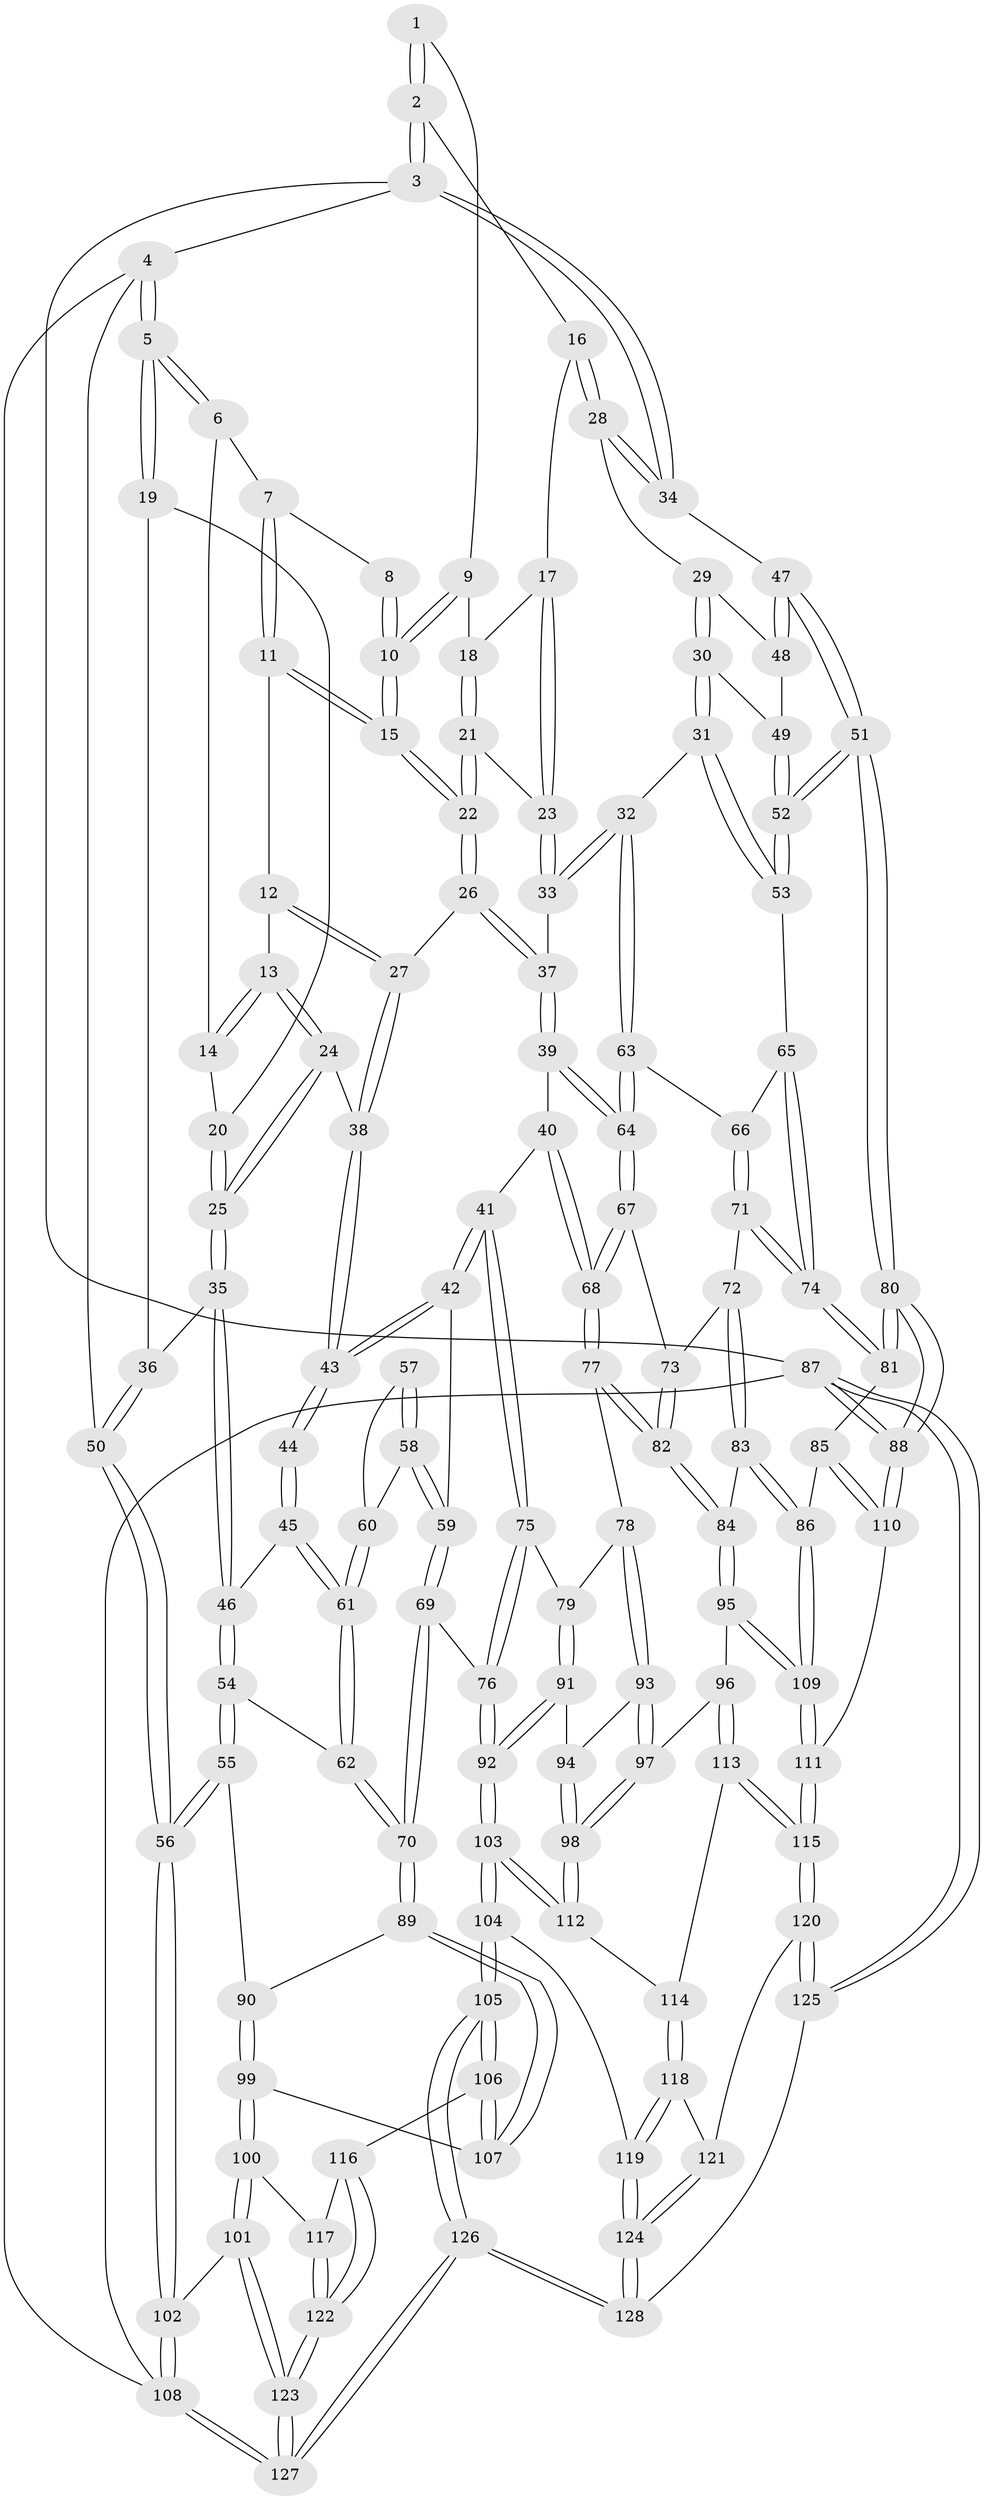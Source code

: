 // coarse degree distribution, {3: 0.11235955056179775, 6: 0.07865168539325842, 7: 0.011235955056179775, 5: 0.30337078651685395, 4: 0.48314606741573035, 2: 0.011235955056179775}
// Generated by graph-tools (version 1.1) at 2025/52/02/27/25 19:52:35]
// undirected, 128 vertices, 317 edges
graph export_dot {
graph [start="1"]
  node [color=gray90,style=filled];
  1 [pos="+0.8334163172556639+0"];
  2 [pos="+1+0"];
  3 [pos="+1+0"];
  4 [pos="+0+0"];
  5 [pos="+0+0"];
  6 [pos="+0.38662591963668724+0"];
  7 [pos="+0.39795802983232836+0"];
  8 [pos="+0.5229845299130885+0"];
  9 [pos="+0.7965400043365344+0"];
  10 [pos="+0.5970361022370144+0.09598020220193036"];
  11 [pos="+0.425298783038835+0.09440030675227438"];
  12 [pos="+0.40708076987112074+0.12123490876499432"];
  13 [pos="+0.3282187382925384+0.17948925201632404"];
  14 [pos="+0.2972994563895775+0.0405329615816212"];
  15 [pos="+0.5968419480829403+0.10881301476475992"];
  16 [pos="+0.9147815669952505+0.11283832846434635"];
  17 [pos="+0.8263426924910899+0.08794359111129661"];
  18 [pos="+0.8082989911340844+0.059351454208662766"];
  19 [pos="+0.05896655251056579+0.04048392845565351"];
  20 [pos="+0.1499004346015287+0.08343882395025663"];
  21 [pos="+0.6461384086346831+0.13919942956468348"];
  22 [pos="+0.6064776353755371+0.14242561350241445"];
  23 [pos="+0.7920043016406088+0.17730428995449987"];
  24 [pos="+0.31840108823020885+0.20636830805716552"];
  25 [pos="+0.2755350109744525+0.23368232905753802"];
  26 [pos="+0.5963689764699469+0.18308372253569696"];
  27 [pos="+0.5409674780873722+0.20792361934862544"];
  28 [pos="+0.9339176844494008+0.14666140002815134"];
  29 [pos="+0.910360098703185+0.25872349021141366"];
  30 [pos="+0.875941748226944+0.2829463115350672"];
  31 [pos="+0.8464442754610371+0.2966626070342946"];
  32 [pos="+0.8265529060358967+0.3006078673367116"];
  33 [pos="+0.8248265359617873+0.29928691836909"];
  34 [pos="+1+0.12629294582788514"];
  35 [pos="+0.2552967487612826+0.2674647735146406"];
  36 [pos="+0.10116752178324147+0.2687847950617684"];
  37 [pos="+0.6487338574390709+0.27229938546715343"];
  38 [pos="+0.4625850087368206+0.26514362174141165"];
  39 [pos="+0.6138109726104627+0.37301379193635825"];
  40 [pos="+0.5828240270172729+0.3921226966348351"];
  41 [pos="+0.5071650272638968+0.4176097130812957"];
  42 [pos="+0.5050156061503637+0.41663646486146555"];
  43 [pos="+0.46888431009966297+0.3576160753399625"];
  44 [pos="+0.3605126523333877+0.36443473176387553"];
  45 [pos="+0.2707695330215165+0.31479372252998994"];
  46 [pos="+0.2597438242441644+0.29478857400412156"];
  47 [pos="+1+0.2706485102757453"];
  48 [pos="+1+0.27077377793140106"];
  49 [pos="+0.980068420773989+0.36819422140463737"];
  50 [pos="+0+0.4516306629890467"];
  51 [pos="+1+0.5138076661402103"];
  52 [pos="+1+0.45411318782399546"];
  53 [pos="+0.9799682253323819+0.451572128715449"];
  54 [pos="+0.12409562968287366+0.45447832916967734"];
  55 [pos="+0+0.4792002511743325"];
  56 [pos="+0+0.4645918797620329"];
  57 [pos="+0.3629162691172221+0.3982886811610222"];
  58 [pos="+0.40240759001758825+0.45771884727939943"];
  59 [pos="+0.4159795311539888+0.4646590342870165"];
  60 [pos="+0.3220299076000446+0.44917354480498706"];
  61 [pos="+0.2776869487117763+0.45947593800844144"];
  62 [pos="+0.25886360988373797+0.49991927952193477"];
  63 [pos="+0.8025458349996129+0.4014632854994199"];
  64 [pos="+0.7273649594978333+0.44973105683191883"];
  65 [pos="+0.9576410659087898+0.45910057175924884"];
  66 [pos="+0.8440026286421577+0.4506067018415635"];
  67 [pos="+0.7185860198959977+0.4813802543144425"];
  68 [pos="+0.6653315293097879+0.5565798917324934"];
  69 [pos="+0.3610489815685162+0.6023065433144733"];
  70 [pos="+0.29649693412684314+0.6100974875367825"];
  71 [pos="+0.8481248028234959+0.5122984022669611"];
  72 [pos="+0.8279405556784104+0.5371877417808697"];
  73 [pos="+0.7842132708554983+0.5300794493657937"];
  74 [pos="+0.9034356094339461+0.5403630244090881"];
  75 [pos="+0.5278485685414714+0.49869015358833285"];
  76 [pos="+0.41918886822488466+0.6220172541730883"];
  77 [pos="+0.6572982433888476+0.5751992234600699"];
  78 [pos="+0.6532597416313521+0.5763230874487688"];
  79 [pos="+0.579857129241243+0.5451741743759118"];
  80 [pos="+1+0.565786417674216"];
  81 [pos="+0.9403273221401256+0.6254167660060671"];
  82 [pos="+0.7416846188047527+0.6387130884965373"];
  83 [pos="+0.8223861632407821+0.6450276611724809"];
  84 [pos="+0.7548209794932769+0.6518127558269662"];
  85 [pos="+0.9013272840265532+0.654682130164164"];
  86 [pos="+0.8555153645598004+0.656592922849676"];
  87 [pos="+1+1"];
  88 [pos="+1+0.8663715507904254"];
  89 [pos="+0.27148808991895973+0.6388366037337326"];
  90 [pos="+0+0.48594186261939015"];
  91 [pos="+0.4675604712757899+0.6595475719089755"];
  92 [pos="+0.4622323339950395+0.6615093597007222"];
  93 [pos="+0.6102312571122817+0.6390041044431986"];
  94 [pos="+0.5811594969306068+0.6459483040543129"];
  95 [pos="+0.726395552537009+0.7290081576683433"];
  96 [pos="+0.6971999737151654+0.7470179447644166"];
  97 [pos="+0.6182963511077043+0.7145056150380907"];
  98 [pos="+0.5331820242985871+0.7821328965042902"];
  99 [pos="+0.17514899018590682+0.735545507854408"];
  100 [pos="+0.06941656439825675+0.7919098665370103"];
  101 [pos="+0+0.7887365918068702"];
  102 [pos="+0+0.7289488925649477"];
  103 [pos="+0.48630214445481024+0.7880399125271146"];
  104 [pos="+0.4330672832122927+0.8570967066340097"];
  105 [pos="+0.34158008769605436+0.8804076385801466"];
  106 [pos="+0.3012383293311344+0.8441358995590184"];
  107 [pos="+0.23661116097222218+0.728880379035094"];
  108 [pos="+0+1"];
  109 [pos="+0.8249678548205259+0.825016627343739"];
  110 [pos="+0.951886572469283+0.8045006243562508"];
  111 [pos="+0.8408486454610814+0.8629403617894392"];
  112 [pos="+0.5307257067238065+0.7843349262366383"];
  113 [pos="+0.6719716456156452+0.8135282870857427"];
  114 [pos="+0.6223053481202393+0.8296651350487291"];
  115 [pos="+0.8038944863534372+0.9498465657148588"];
  116 [pos="+0.20367292431320472+0.882241461716345"];
  117 [pos="+0.09218195988642176+0.8396201928011742"];
  118 [pos="+0.6169523255712344+0.910014566521301"];
  119 [pos="+0.5116493657752194+0.9335373349165259"];
  120 [pos="+0.801192644252086+0.9868806706203745"];
  121 [pos="+0.6330369267543987+0.9232624776709282"];
  122 [pos="+0.11793610774874519+0.9405127514189671"];
  123 [pos="+0.08436185694027482+1"];
  124 [pos="+0.55167178797956+1"];
  125 [pos="+0.8683014838086625+1"];
  126 [pos="+0.24491438186027717+1"];
  127 [pos="+0.03395112914071909+1"];
  128 [pos="+0.5678763314299657+1"];
  1 -- 2;
  1 -- 2;
  1 -- 9;
  2 -- 3;
  2 -- 3;
  2 -- 16;
  3 -- 4;
  3 -- 34;
  3 -- 34;
  3 -- 87;
  4 -- 5;
  4 -- 5;
  4 -- 50;
  4 -- 108;
  5 -- 6;
  5 -- 6;
  5 -- 19;
  5 -- 19;
  6 -- 7;
  6 -- 14;
  7 -- 8;
  7 -- 11;
  7 -- 11;
  8 -- 10;
  8 -- 10;
  9 -- 10;
  9 -- 10;
  9 -- 18;
  10 -- 15;
  10 -- 15;
  11 -- 12;
  11 -- 15;
  11 -- 15;
  12 -- 13;
  12 -- 27;
  12 -- 27;
  13 -- 14;
  13 -- 14;
  13 -- 24;
  13 -- 24;
  14 -- 20;
  15 -- 22;
  15 -- 22;
  16 -- 17;
  16 -- 28;
  16 -- 28;
  17 -- 18;
  17 -- 23;
  17 -- 23;
  18 -- 21;
  18 -- 21;
  19 -- 20;
  19 -- 36;
  20 -- 25;
  20 -- 25;
  21 -- 22;
  21 -- 22;
  21 -- 23;
  22 -- 26;
  22 -- 26;
  23 -- 33;
  23 -- 33;
  24 -- 25;
  24 -- 25;
  24 -- 38;
  25 -- 35;
  25 -- 35;
  26 -- 27;
  26 -- 37;
  26 -- 37;
  27 -- 38;
  27 -- 38;
  28 -- 29;
  28 -- 34;
  28 -- 34;
  29 -- 30;
  29 -- 30;
  29 -- 48;
  30 -- 31;
  30 -- 31;
  30 -- 49;
  31 -- 32;
  31 -- 53;
  31 -- 53;
  32 -- 33;
  32 -- 33;
  32 -- 63;
  32 -- 63;
  33 -- 37;
  34 -- 47;
  35 -- 36;
  35 -- 46;
  35 -- 46;
  36 -- 50;
  36 -- 50;
  37 -- 39;
  37 -- 39;
  38 -- 43;
  38 -- 43;
  39 -- 40;
  39 -- 64;
  39 -- 64;
  40 -- 41;
  40 -- 68;
  40 -- 68;
  41 -- 42;
  41 -- 42;
  41 -- 75;
  41 -- 75;
  42 -- 43;
  42 -- 43;
  42 -- 59;
  43 -- 44;
  43 -- 44;
  44 -- 45;
  44 -- 45;
  45 -- 46;
  45 -- 61;
  45 -- 61;
  46 -- 54;
  46 -- 54;
  47 -- 48;
  47 -- 48;
  47 -- 51;
  47 -- 51;
  48 -- 49;
  49 -- 52;
  49 -- 52;
  50 -- 56;
  50 -- 56;
  51 -- 52;
  51 -- 52;
  51 -- 80;
  51 -- 80;
  52 -- 53;
  52 -- 53;
  53 -- 65;
  54 -- 55;
  54 -- 55;
  54 -- 62;
  55 -- 56;
  55 -- 56;
  55 -- 90;
  56 -- 102;
  56 -- 102;
  57 -- 58;
  57 -- 58;
  57 -- 60;
  58 -- 59;
  58 -- 59;
  58 -- 60;
  59 -- 69;
  59 -- 69;
  60 -- 61;
  60 -- 61;
  61 -- 62;
  61 -- 62;
  62 -- 70;
  62 -- 70;
  63 -- 64;
  63 -- 64;
  63 -- 66;
  64 -- 67;
  64 -- 67;
  65 -- 66;
  65 -- 74;
  65 -- 74;
  66 -- 71;
  66 -- 71;
  67 -- 68;
  67 -- 68;
  67 -- 73;
  68 -- 77;
  68 -- 77;
  69 -- 70;
  69 -- 70;
  69 -- 76;
  70 -- 89;
  70 -- 89;
  71 -- 72;
  71 -- 74;
  71 -- 74;
  72 -- 73;
  72 -- 83;
  72 -- 83;
  73 -- 82;
  73 -- 82;
  74 -- 81;
  74 -- 81;
  75 -- 76;
  75 -- 76;
  75 -- 79;
  76 -- 92;
  76 -- 92;
  77 -- 78;
  77 -- 82;
  77 -- 82;
  78 -- 79;
  78 -- 93;
  78 -- 93;
  79 -- 91;
  79 -- 91;
  80 -- 81;
  80 -- 81;
  80 -- 88;
  80 -- 88;
  81 -- 85;
  82 -- 84;
  82 -- 84;
  83 -- 84;
  83 -- 86;
  83 -- 86;
  84 -- 95;
  84 -- 95;
  85 -- 86;
  85 -- 110;
  85 -- 110;
  86 -- 109;
  86 -- 109;
  87 -- 88;
  87 -- 88;
  87 -- 125;
  87 -- 125;
  87 -- 108;
  88 -- 110;
  88 -- 110;
  89 -- 90;
  89 -- 107;
  89 -- 107;
  90 -- 99;
  90 -- 99;
  91 -- 92;
  91 -- 92;
  91 -- 94;
  92 -- 103;
  92 -- 103;
  93 -- 94;
  93 -- 97;
  93 -- 97;
  94 -- 98;
  94 -- 98;
  95 -- 96;
  95 -- 109;
  95 -- 109;
  96 -- 97;
  96 -- 113;
  96 -- 113;
  97 -- 98;
  97 -- 98;
  98 -- 112;
  98 -- 112;
  99 -- 100;
  99 -- 100;
  99 -- 107;
  100 -- 101;
  100 -- 101;
  100 -- 117;
  101 -- 102;
  101 -- 123;
  101 -- 123;
  102 -- 108;
  102 -- 108;
  103 -- 104;
  103 -- 104;
  103 -- 112;
  103 -- 112;
  104 -- 105;
  104 -- 105;
  104 -- 119;
  105 -- 106;
  105 -- 106;
  105 -- 126;
  105 -- 126;
  106 -- 107;
  106 -- 107;
  106 -- 116;
  108 -- 127;
  108 -- 127;
  109 -- 111;
  109 -- 111;
  110 -- 111;
  111 -- 115;
  111 -- 115;
  112 -- 114;
  113 -- 114;
  113 -- 115;
  113 -- 115;
  114 -- 118;
  114 -- 118;
  115 -- 120;
  115 -- 120;
  116 -- 117;
  116 -- 122;
  116 -- 122;
  117 -- 122;
  117 -- 122;
  118 -- 119;
  118 -- 119;
  118 -- 121;
  119 -- 124;
  119 -- 124;
  120 -- 121;
  120 -- 125;
  120 -- 125;
  121 -- 124;
  121 -- 124;
  122 -- 123;
  122 -- 123;
  123 -- 127;
  123 -- 127;
  124 -- 128;
  124 -- 128;
  125 -- 128;
  126 -- 127;
  126 -- 127;
  126 -- 128;
  126 -- 128;
}
